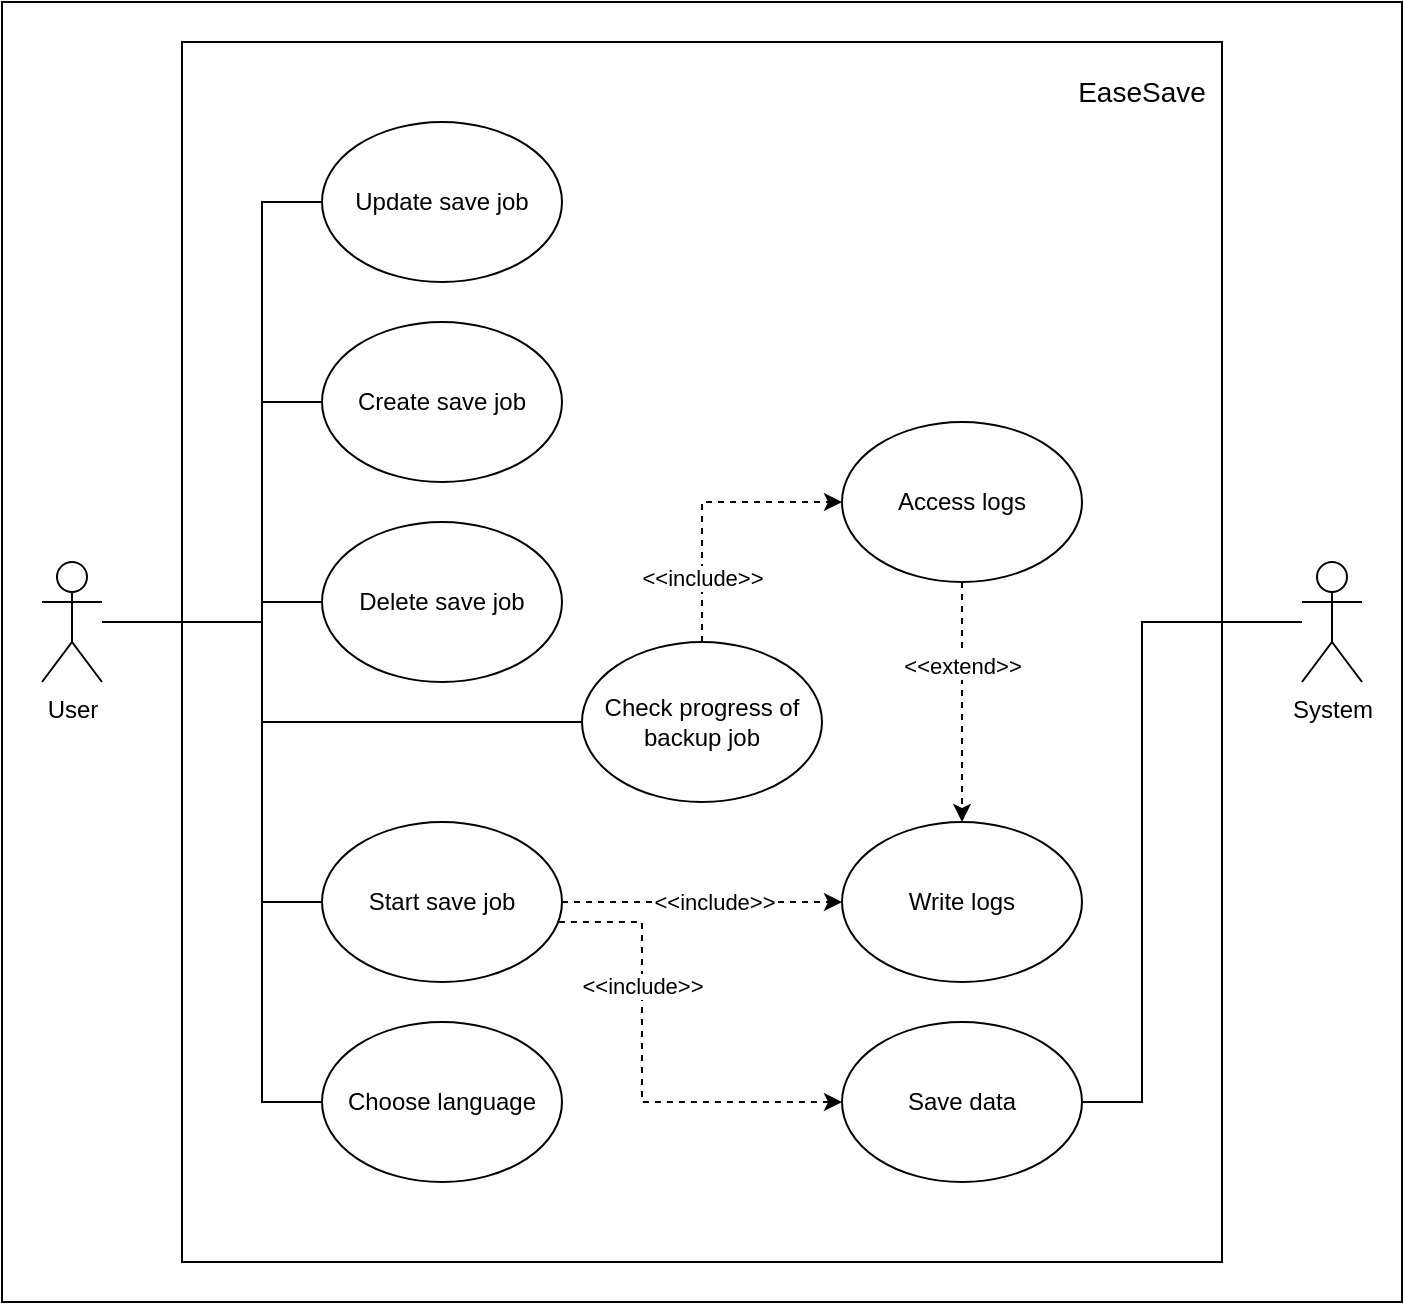 <mxfile version="23.1.4" type="device">
  <diagram name="Page-1" id="0-rgOL32Ji9QFbOojKBc">
    <mxGraphModel dx="3903" dy="2665" grid="1" gridSize="10" guides="1" tooltips="1" connect="1" arrows="1" fold="1" page="1" pageScale="1" pageWidth="850" pageHeight="1100" math="0" shadow="0">
      <root>
        <mxCell id="0" />
        <mxCell id="1" parent="0" />
        <mxCell id="ufMI_q3MTJtmlBF9pDrs-26" value="" style="rounded=0;whiteSpace=wrap;html=1;" parent="1" vertex="1">
          <mxGeometry x="-320" y="-910" width="700" height="650" as="geometry" />
        </mxCell>
        <mxCell id="ufMI_q3MTJtmlBF9pDrs-7" value="" style="whiteSpace=wrap;html=1;fillColor=none;" parent="1" vertex="1">
          <mxGeometry x="-230" y="-890" width="520" height="610" as="geometry" />
        </mxCell>
        <mxCell id="g1T45PRozwDM7lAvmonb-6" style="edgeStyle=orthogonalEdgeStyle;rounded=0;orthogonalLoop=1;jettySize=auto;html=1;endArrow=none;" parent="1" source="g1T45PRozwDM7lAvmonb-1" target="g1T45PRozwDM7lAvmonb-15" edge="1">
          <mxGeometry relative="1" as="geometry">
            <mxPoint x="-150.0" y="-600" as="targetPoint" />
            <Array as="points">
              <mxPoint x="-190" y="-600" />
              <mxPoint x="-190" y="-710" />
            </Array>
          </mxGeometry>
        </mxCell>
        <mxCell id="g1T45PRozwDM7lAvmonb-16" style="edgeStyle=orthogonalEdgeStyle;rounded=0;orthogonalLoop=1;jettySize=auto;html=1;entryX=0;entryY=0.5;entryDx=0;entryDy=0;endArrow=none;" parent="1" source="g1T45PRozwDM7lAvmonb-1" target="g1T45PRozwDM7lAvmonb-14" edge="1">
          <mxGeometry relative="1" as="geometry">
            <Array as="points">
              <mxPoint x="-190" y="-600" />
              <mxPoint x="-190" y="-810" />
            </Array>
          </mxGeometry>
        </mxCell>
        <mxCell id="g1T45PRozwDM7lAvmonb-17" style="edgeStyle=orthogonalEdgeStyle;rounded=0;orthogonalLoop=1;jettySize=auto;html=1;entryX=0;entryY=0.5;entryDx=0;entryDy=0;endArrow=none;" parent="1" source="g1T45PRozwDM7lAvmonb-1" target="g1T45PRozwDM7lAvmonb-13" edge="1">
          <mxGeometry relative="1" as="geometry">
            <Array as="points">
              <mxPoint x="-190" y="-600" />
              <mxPoint x="-190" y="-610" />
            </Array>
          </mxGeometry>
        </mxCell>
        <mxCell id="ufMI_q3MTJtmlBF9pDrs-2" style="edgeStyle=orthogonalEdgeStyle;rounded=0;orthogonalLoop=1;jettySize=auto;html=1;entryX=0;entryY=0.5;entryDx=0;entryDy=0;endArrow=none;" parent="1" source="g1T45PRozwDM7lAvmonb-1" target="g1T45PRozwDM7lAvmonb-18" edge="1">
          <mxGeometry relative="1" as="geometry">
            <Array as="points">
              <mxPoint x="-190" y="-600" />
              <mxPoint x="-190" y="-360" />
            </Array>
          </mxGeometry>
        </mxCell>
        <mxCell id="ufMI_q3MTJtmlBF9pDrs-3" style="edgeStyle=orthogonalEdgeStyle;rounded=0;orthogonalLoop=1;jettySize=auto;html=1;endArrow=none;" parent="1" source="g1T45PRozwDM7lAvmonb-1" target="g1T45PRozwDM7lAvmonb-4" edge="1">
          <mxGeometry relative="1" as="geometry">
            <Array as="points">
              <mxPoint x="-190" y="-600" />
              <mxPoint x="-190" y="-460" />
            </Array>
          </mxGeometry>
        </mxCell>
        <mxCell id="ufMI_q3MTJtmlBF9pDrs-5" style="edgeStyle=orthogonalEdgeStyle;rounded=0;orthogonalLoop=1;jettySize=auto;html=1;entryX=0;entryY=0.5;entryDx=0;entryDy=0;endArrow=none;" parent="1" source="g1T45PRozwDM7lAvmonb-1" target="ufMI_q3MTJtmlBF9pDrs-13" edge="1">
          <mxGeometry relative="1" as="geometry">
            <mxPoint x="-30" y="-550" as="targetPoint" />
            <Array as="points">
              <mxPoint x="-190" y="-600" />
              <mxPoint x="-190" y="-550" />
            </Array>
          </mxGeometry>
        </mxCell>
        <mxCell id="g1T45PRozwDM7lAvmonb-1" value="User" style="shape=umlActor;verticalLabelPosition=bottom;verticalAlign=top;html=1;outlineConnect=0;" parent="1" vertex="1">
          <mxGeometry x="-300" y="-630" width="30" height="60" as="geometry" />
        </mxCell>
        <mxCell id="g1T45PRozwDM7lAvmonb-3" value="Write logs" style="ellipse;whiteSpace=wrap;html=1;" parent="1" vertex="1">
          <mxGeometry x="100" y="-500" width="120" height="80" as="geometry" />
        </mxCell>
        <mxCell id="g1T45PRozwDM7lAvmonb-4" value="Start save job" style="ellipse;whiteSpace=wrap;html=1;" parent="1" vertex="1">
          <mxGeometry x="-160" y="-500" width="120" height="80" as="geometry" />
        </mxCell>
        <mxCell id="g1T45PRozwDM7lAvmonb-9" value="" style="endArrow=classic;dashed=1;html=1;rounded=0;edgeStyle=orthogonalEdgeStyle;exitX=1;exitY=0.5;exitDx=0;exitDy=0;entryX=0;entryY=0.5;entryDx=0;entryDy=0;" parent="1" source="g1T45PRozwDM7lAvmonb-4" target="g1T45PRozwDM7lAvmonb-3" edge="1">
          <mxGeometry width="50" height="50" relative="1" as="geometry">
            <mxPoint x="80" y="-410" as="sourcePoint" />
            <mxPoint x="70" y="-410" as="targetPoint" />
            <Array as="points" />
          </mxGeometry>
        </mxCell>
        <mxCell id="ufMI_q3MTJtmlBF9pDrs-1" value="&amp;lt;&amp;lt;include&amp;gt;&amp;gt;" style="edgeLabel;html=1;align=center;verticalAlign=middle;resizable=0;points=[];fillColor=none;" parent="g1T45PRozwDM7lAvmonb-9" vertex="1" connectable="0">
          <mxGeometry x="-0.278" y="-2" relative="1" as="geometry">
            <mxPoint x="25" y="-2" as="offset" />
          </mxGeometry>
        </mxCell>
        <mxCell id="g1T45PRozwDM7lAvmonb-13" value="Delete save job" style="ellipse;whiteSpace=wrap;html=1;" parent="1" vertex="1">
          <mxGeometry x="-160" y="-650" width="120" height="80" as="geometry" />
        </mxCell>
        <mxCell id="g1T45PRozwDM7lAvmonb-14" value="Update save job" style="ellipse;whiteSpace=wrap;html=1;" parent="1" vertex="1">
          <mxGeometry x="-160" y="-850" width="120" height="80" as="geometry" />
        </mxCell>
        <mxCell id="g1T45PRozwDM7lAvmonb-15" value="Create save job" style="ellipse;whiteSpace=wrap;html=1;" parent="1" vertex="1">
          <mxGeometry x="-160" y="-750" width="120" height="80" as="geometry" />
        </mxCell>
        <mxCell id="g1T45PRozwDM7lAvmonb-18" value="Choose language" style="ellipse;whiteSpace=wrap;html=1;" parent="1" vertex="1">
          <mxGeometry x="-160" y="-400" width="120" height="80" as="geometry" />
        </mxCell>
        <mxCell id="ufMI_q3MTJtmlBF9pDrs-8" value="&lt;font style=&quot;font-size: 14px;&quot;&gt;EaseSave&lt;/font&gt;" style="text;strokeColor=none;align=center;fillColor=none;html=1;verticalAlign=middle;whiteSpace=wrap;rounded=0;" parent="1" vertex="1">
          <mxGeometry x="220" y="-880" width="60" height="30" as="geometry" />
        </mxCell>
        <mxCell id="ufMI_q3MTJtmlBF9pDrs-10" value="" style="endArrow=classic;dashed=1;html=1;rounded=0;edgeStyle=orthogonalEdgeStyle;" parent="1" source="ufMI_q3MTJtmlBF9pDrs-12" target="g1T45PRozwDM7lAvmonb-3" edge="1">
          <mxGeometry width="50" height="50" relative="1" as="geometry">
            <mxPoint x="90" y="-550" as="sourcePoint" />
            <mxPoint x="320" y="-560" as="targetPoint" />
            <Array as="points" />
          </mxGeometry>
        </mxCell>
        <mxCell id="ufMI_q3MTJtmlBF9pDrs-11" value="&amp;lt;&amp;lt;extend&amp;gt;&amp;gt;" style="edgeLabel;html=1;align=center;verticalAlign=middle;resizable=0;points=[];fillColor=none;" parent="ufMI_q3MTJtmlBF9pDrs-10" vertex="1" connectable="0">
          <mxGeometry x="-0.278" y="-2" relative="1" as="geometry">
            <mxPoint x="2" y="-2" as="offset" />
          </mxGeometry>
        </mxCell>
        <mxCell id="ufMI_q3MTJtmlBF9pDrs-12" value="Access logs" style="ellipse;whiteSpace=wrap;html=1;" parent="1" vertex="1">
          <mxGeometry x="100" y="-700" width="120" height="80" as="geometry" />
        </mxCell>
        <mxCell id="ufMI_q3MTJtmlBF9pDrs-13" value="Check progress of backup job" style="ellipse;whiteSpace=wrap;html=1;" parent="1" vertex="1">
          <mxGeometry x="-30" y="-590" width="120" height="80" as="geometry" />
        </mxCell>
        <mxCell id="ufMI_q3MTJtmlBF9pDrs-15" value="" style="endArrow=classic;dashed=1;html=1;rounded=0;edgeStyle=orthogonalEdgeStyle;entryX=0;entryY=0.5;entryDx=0;entryDy=0;exitX=0.5;exitY=0;exitDx=0;exitDy=0;" parent="1" source="ufMI_q3MTJtmlBF9pDrs-13" target="ufMI_q3MTJtmlBF9pDrs-12" edge="1">
          <mxGeometry width="50" height="50" relative="1" as="geometry">
            <mxPoint x="30" y="-730" as="sourcePoint" />
            <mxPoint x="30" y="-610" as="targetPoint" />
            <Array as="points" />
          </mxGeometry>
        </mxCell>
        <mxCell id="ufMI_q3MTJtmlBF9pDrs-16" value="&amp;lt;&amp;lt;include&amp;gt;&amp;gt;" style="edgeLabel;html=1;align=center;verticalAlign=middle;resizable=0;points=[];fillColor=none;" parent="ufMI_q3MTJtmlBF9pDrs-15" vertex="1" connectable="0">
          <mxGeometry x="-0.278" y="-2" relative="1" as="geometry">
            <mxPoint x="-2" y="18" as="offset" />
          </mxGeometry>
        </mxCell>
        <mxCell id="ufMI_q3MTJtmlBF9pDrs-22" style="edgeStyle=orthogonalEdgeStyle;rounded=0;orthogonalLoop=1;jettySize=auto;html=1;entryX=1;entryY=0.5;entryDx=0;entryDy=0;endArrow=none;" parent="1" source="ufMI_q3MTJtmlBF9pDrs-17" target="ufMI_q3MTJtmlBF9pDrs-20" edge="1">
          <mxGeometry relative="1" as="geometry">
            <Array as="points">
              <mxPoint x="250" y="-600" />
              <mxPoint x="250" y="-360" />
            </Array>
          </mxGeometry>
        </mxCell>
        <mxCell id="ufMI_q3MTJtmlBF9pDrs-17" value="System" style="shape=umlActor;verticalLabelPosition=bottom;verticalAlign=top;html=1;outlineConnect=0;" parent="1" vertex="1">
          <mxGeometry x="330" y="-630" width="30" height="60" as="geometry" />
        </mxCell>
        <mxCell id="ufMI_q3MTJtmlBF9pDrs-20" value="Save data" style="ellipse;whiteSpace=wrap;html=1;" parent="1" vertex="1">
          <mxGeometry x="100" y="-400" width="120" height="80" as="geometry" />
        </mxCell>
        <mxCell id="ufMI_q3MTJtmlBF9pDrs-24" value="" style="endArrow=classic;dashed=1;html=1;rounded=0;edgeStyle=orthogonalEdgeStyle;exitX=0.987;exitY=0.625;exitDx=0;exitDy=0;exitPerimeter=0;" parent="1" source="g1T45PRozwDM7lAvmonb-4" target="ufMI_q3MTJtmlBF9pDrs-20" edge="1">
          <mxGeometry width="50" height="50" relative="1" as="geometry">
            <mxPoint x="-40" y="-390" as="sourcePoint" />
            <mxPoint x="122" y="-390" as="targetPoint" />
            <Array as="points">
              <mxPoint y="-450" />
              <mxPoint y="-360" />
            </Array>
          </mxGeometry>
        </mxCell>
        <mxCell id="ufMI_q3MTJtmlBF9pDrs-25" value="&amp;lt;&amp;lt;include&amp;gt;&amp;gt;" style="edgeLabel;html=1;align=center;verticalAlign=middle;resizable=0;points=[];fillColor=none;" parent="ufMI_q3MTJtmlBF9pDrs-24" vertex="1" connectable="0">
          <mxGeometry x="-0.278" y="-2" relative="1" as="geometry">
            <mxPoint x="2" y="-10" as="offset" />
          </mxGeometry>
        </mxCell>
      </root>
    </mxGraphModel>
  </diagram>
</mxfile>
